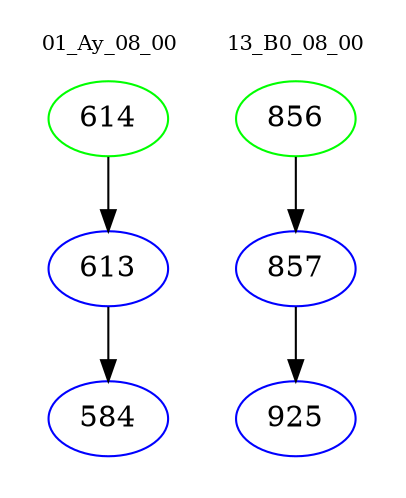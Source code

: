 digraph{
subgraph cluster_0 {
color = white
label = "01_Ay_08_00";
fontsize=10;
T0_614 [label="614", color="green"]
T0_614 -> T0_613 [color="black"]
T0_613 [label="613", color="blue"]
T0_613 -> T0_584 [color="black"]
T0_584 [label="584", color="blue"]
}
subgraph cluster_1 {
color = white
label = "13_B0_08_00";
fontsize=10;
T1_856 [label="856", color="green"]
T1_856 -> T1_857 [color="black"]
T1_857 [label="857", color="blue"]
T1_857 -> T1_925 [color="black"]
T1_925 [label="925", color="blue"]
}
}
